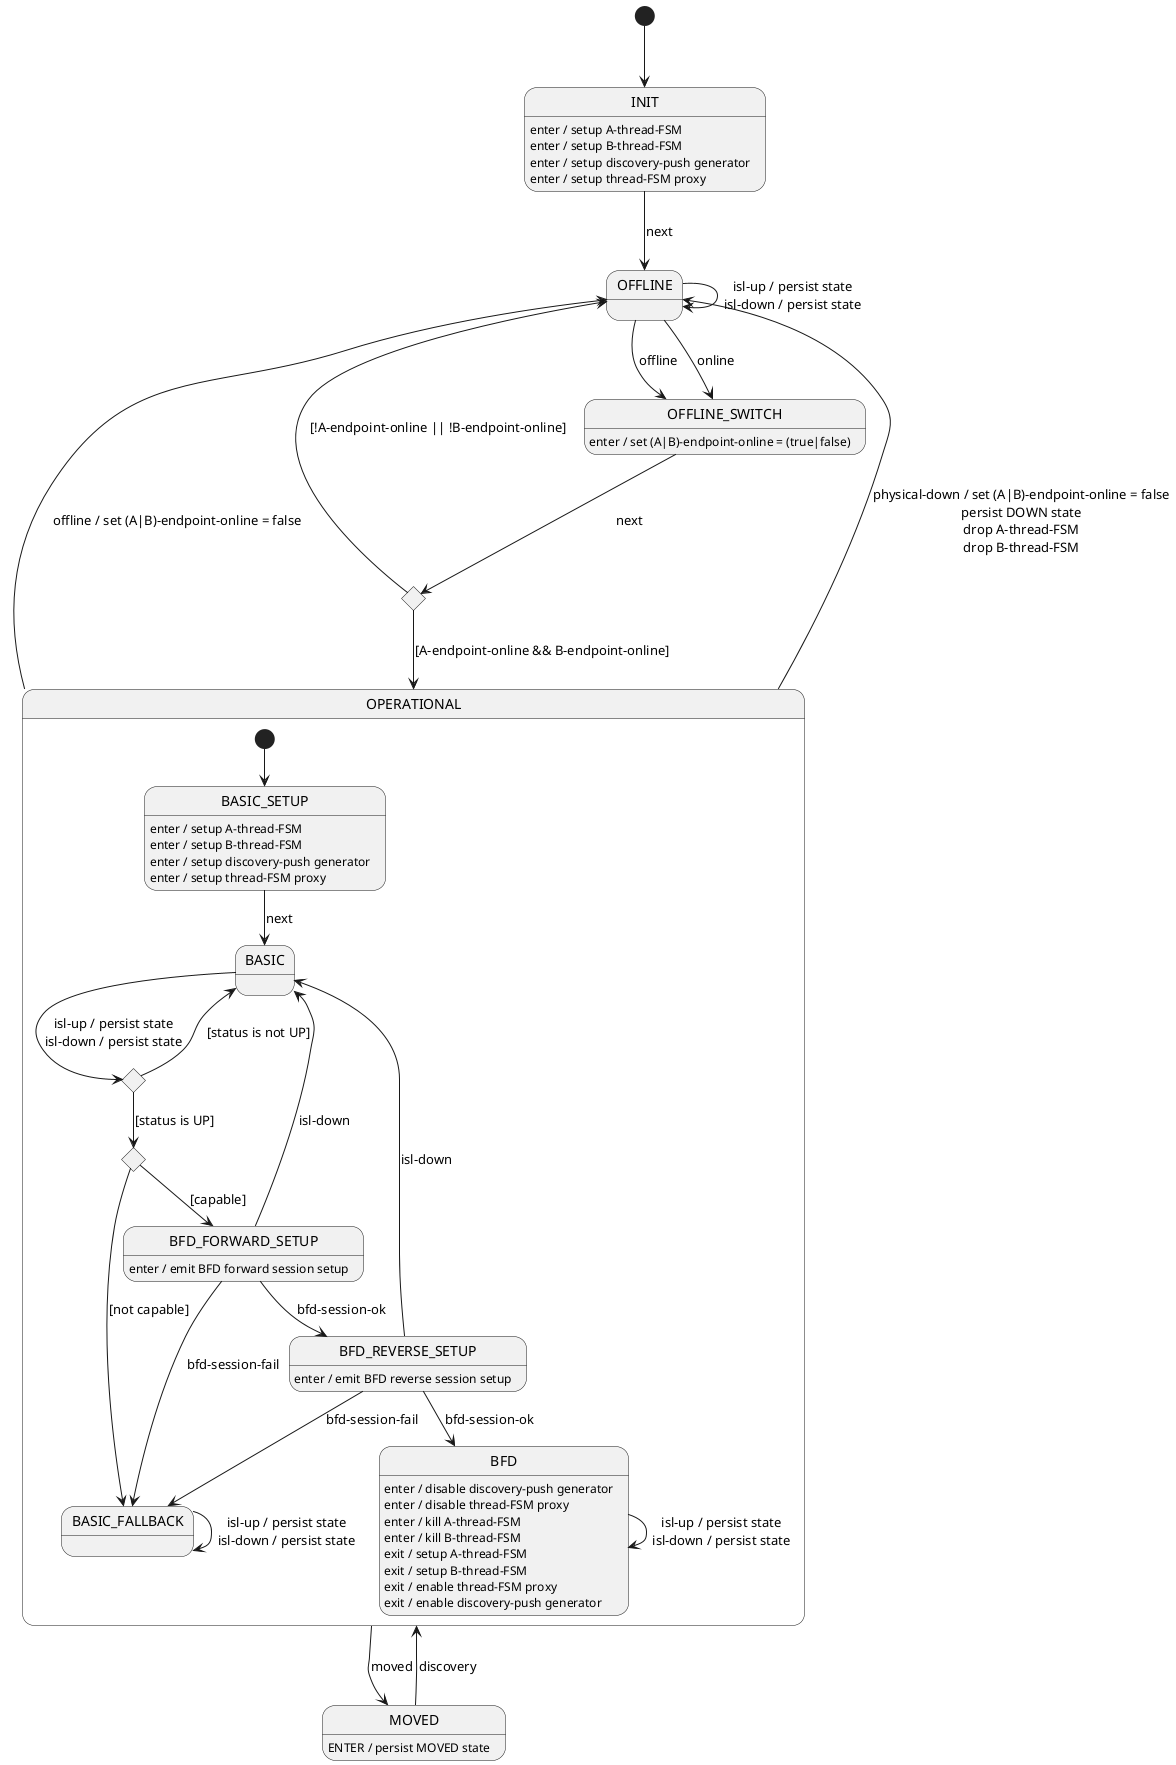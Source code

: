 Internal state:
* endpoint-A
* endpoint-B
* A-endpoint-online
* B-endpoint-online
* A-thread-FSM
* B-thread-FSM
* discovery-push generator
* thread-FSM proxy

Input signals:
* online
* offline
* physical-down
* discovery
* discovery-pushed
* isl-up (from isl-thread-FSM)
* isl-down (from isl-thread-FSM)

@startuml
[*] --> INIT

INIT --> OFFLINE : next
INIT : enter / setup A-thread-FSM
INIT : enter / setup B-thread-FSM
INIT : enter / setup discovery-push generator
INIT : enter / setup thread-FSM proxy

OPERATIONAL --> MOVED : moved
OPERATIONAL --> OFFLINE : offline / set (A|B)-endpoint-online = false
OPERATIONAL --> OFFLINE : physical-down / set (A|B)-endpoint-online = false\npersist DOWN state\ndrop A-thread-FSM\ndrop B-thread-FSM
state OPERATIONAL {
    state basicUpChoice <<choice>>
    state bfdCapabilityChoice <<choice>>

    [*] --> BASIC_SETUP

    BASIC_SETUP --> BASIC : next
    BASIC_SETUP : enter / setup A-thread-FSM
    BASIC_SETUP : enter / setup B-thread-FSM
    BASIC_SETUP : enter / setup discovery-push generator
    BASIC_SETUP : enter / setup thread-FSM proxy

    BASIC --> basicUpChoice : isl-up / persist state\nisl-down / persist state

    basicUpChoice -u-> BASIC : [status is not UP]
    basicUpChoice --> bfdCapabilityChoice : [status is UP]

    bfdCapabilityChoice --> BASIC_FALLBACK : [not capable]
    bfdCapabilityChoice --> BFD_FORWARD_SETUP : [capable]

    BASIC_FALLBACK --> BASIC_FALLBACK : isl-up / persist state\nisl-down / persist state

    BFD_FORWARD_SETUP --> BASIC : isl-down
    BFD_FORWARD_SETUP --> BFD_REVERSE_SETUP : bfd-session-ok
    BFD_FORWARD_SETUP --> BASIC_FALLBACK : bfd-session-fail
    BFD_FORWARD_SETUP : enter / emit BFD forward session setup

    BFD_REVERSE_SETUP --> BASIC : isl-down
    BFD_REVERSE_SETUP --> BFD : bfd-session-ok
    BFD_REVERSE_SETUP --> BASIC_FALLBACK : bfd-session-fail
    BFD_REVERSE_SETUP : enter / emit BFD reverse session setup

    BFD --> BFD : isl-up / persist state\nisl-down / persist state
    BFD : enter / disable discovery-push generator
    BFD : enter / disable thread-FSM proxy
    BFD : enter / kill A-thread-FSM
    BFD : enter / kill B-thread-FSM
    BFD : exit / setup A-thread-FSM
    BFD : exit / setup B-thread-FSM
    BFD : exit / enable thread-FSM proxy
    BFD : exit / enable discovery-push generator
}

MOVED --> OPERATIONAL : discovery
MOVED : ENTER / persist MOVED state

OFFLINE --> OFFLINE : isl-up / persist state\nisl-down / persist state
OFFLINE --> OFFLINE_SWITCH : online
OFFLINE --> OFFLINE_SWITCH : offline

state offlineGate <<choice>>

OFFLINE_SWITCH --> offlineGate : next
OFFLINE_SWITCH : enter / set (A|B)-endpoint-online = (true|false)

offlineGate --> OFFLINE : [!A-endpoint-online || !B-endpoint-online]
offlineGate --> OPERATIONAL : [A-endpoint-online && B-endpoint-online]

@enduml
